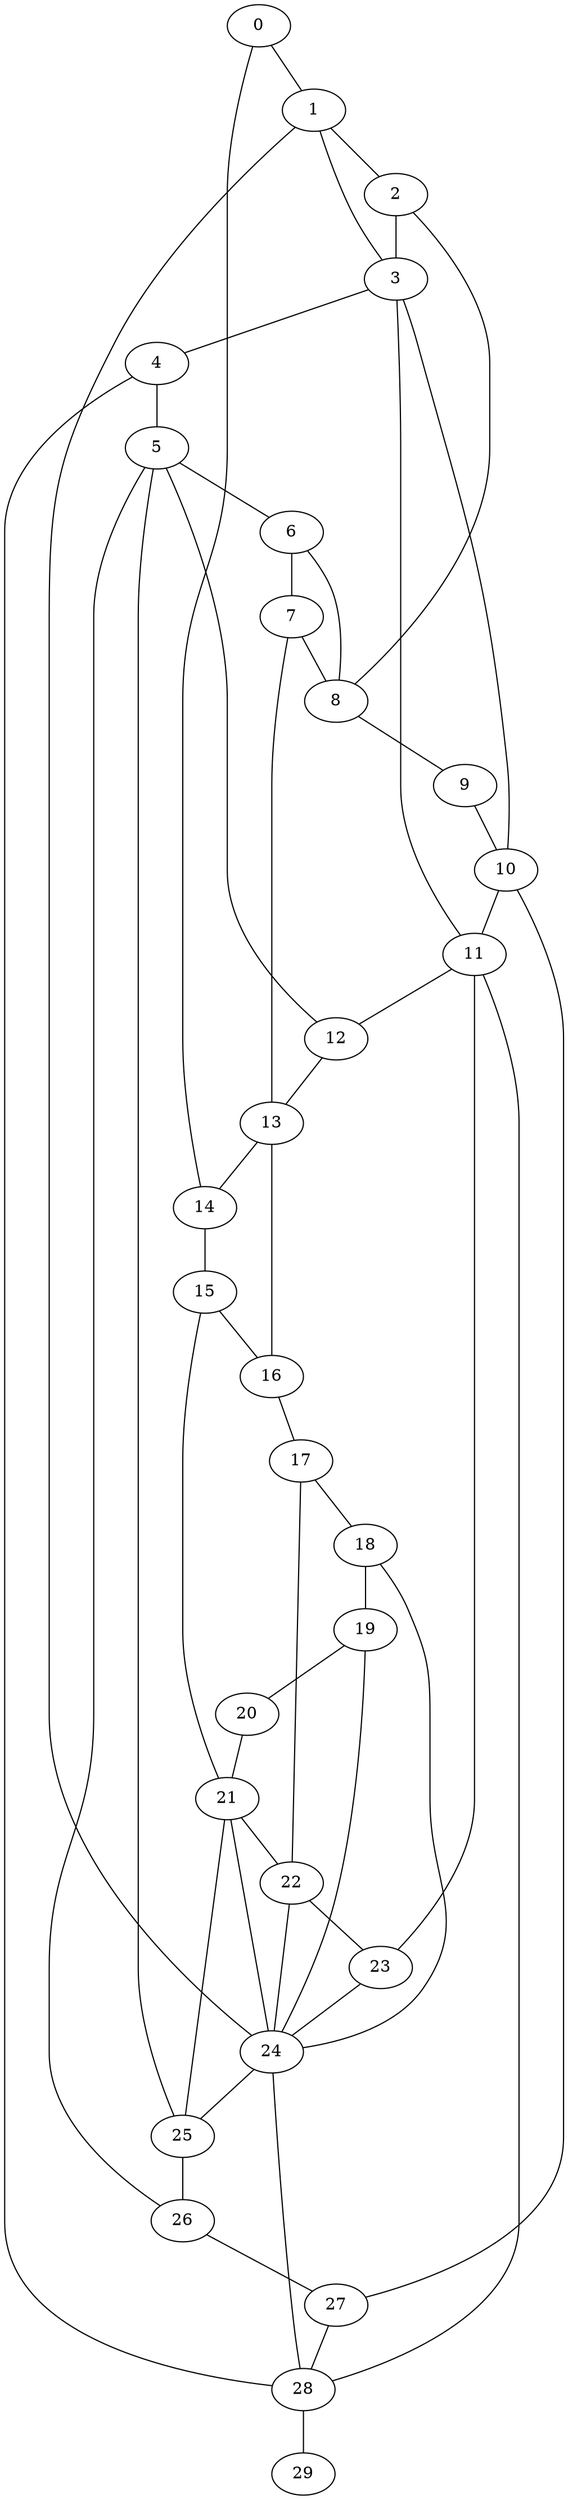 
graph graphname {
    0 -- 1
0 -- 14
1 -- 2
1 -- 3
1 -- 24
2 -- 3
2 -- 8
3 -- 4
3 -- 11
3 -- 10
4 -- 5
4 -- 28
5 -- 6
5 -- 26
5 -- 12
5 -- 25
6 -- 7
6 -- 8
7 -- 8
7 -- 13
8 -- 9
9 -- 10
10 -- 11
10 -- 27
11 -- 12
11 -- 28
11 -- 23
12 -- 13
13 -- 14
13 -- 16
14 -- 15
15 -- 16
15 -- 21
16 -- 17
17 -- 18
17 -- 22
18 -- 19
18 -- 24
19 -- 20
19 -- 24
20 -- 21
21 -- 22
21 -- 25
21 -- 24
22 -- 23
22 -- 24
23 -- 24
24 -- 25
24 -- 28
25 -- 26
26 -- 27
27 -- 28
28 -- 29

}
